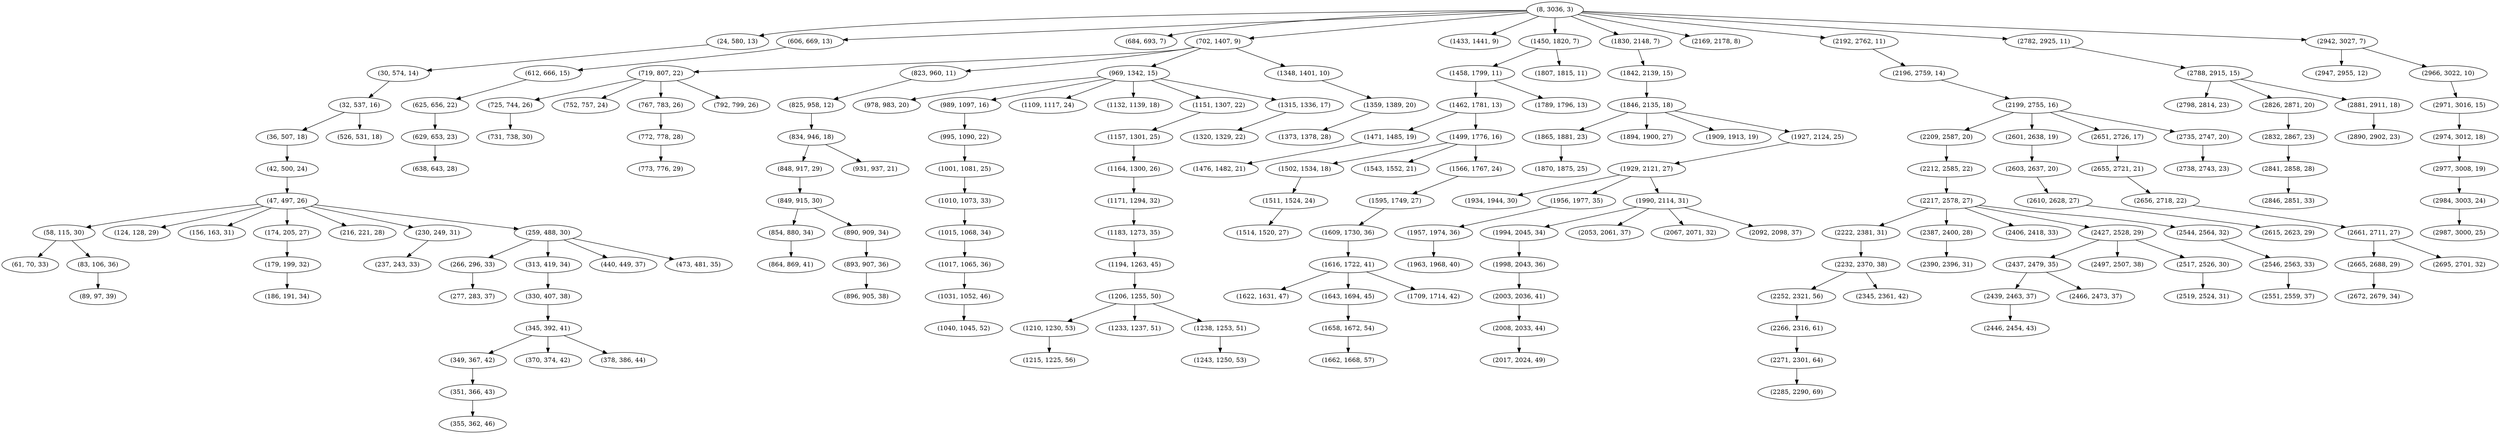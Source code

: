 digraph tree {
    "(8, 3036, 3)";
    "(24, 580, 13)";
    "(30, 574, 14)";
    "(32, 537, 16)";
    "(36, 507, 18)";
    "(42, 500, 24)";
    "(47, 497, 26)";
    "(58, 115, 30)";
    "(61, 70, 33)";
    "(83, 106, 36)";
    "(89, 97, 39)";
    "(124, 128, 29)";
    "(156, 163, 31)";
    "(174, 205, 27)";
    "(179, 199, 32)";
    "(186, 191, 34)";
    "(216, 221, 28)";
    "(230, 249, 31)";
    "(237, 243, 33)";
    "(259, 488, 30)";
    "(266, 296, 33)";
    "(277, 283, 37)";
    "(313, 419, 34)";
    "(330, 407, 38)";
    "(345, 392, 41)";
    "(349, 367, 42)";
    "(351, 366, 43)";
    "(355, 362, 46)";
    "(370, 374, 42)";
    "(378, 386, 44)";
    "(440, 449, 37)";
    "(473, 481, 35)";
    "(526, 531, 18)";
    "(606, 669, 13)";
    "(612, 666, 15)";
    "(625, 656, 22)";
    "(629, 653, 23)";
    "(638, 643, 28)";
    "(684, 693, 7)";
    "(702, 1407, 9)";
    "(719, 807, 22)";
    "(725, 744, 26)";
    "(731, 738, 30)";
    "(752, 757, 24)";
    "(767, 783, 26)";
    "(772, 778, 28)";
    "(773, 776, 29)";
    "(792, 799, 26)";
    "(823, 960, 11)";
    "(825, 958, 12)";
    "(834, 946, 18)";
    "(848, 917, 29)";
    "(849, 915, 30)";
    "(854, 880, 34)";
    "(864, 869, 41)";
    "(890, 909, 34)";
    "(893, 907, 36)";
    "(896, 905, 38)";
    "(931, 937, 21)";
    "(969, 1342, 15)";
    "(978, 983, 20)";
    "(989, 1097, 16)";
    "(995, 1090, 22)";
    "(1001, 1081, 25)";
    "(1010, 1073, 33)";
    "(1015, 1068, 34)";
    "(1017, 1065, 36)";
    "(1031, 1052, 46)";
    "(1040, 1045, 52)";
    "(1109, 1117, 24)";
    "(1132, 1139, 18)";
    "(1151, 1307, 22)";
    "(1157, 1301, 25)";
    "(1164, 1300, 26)";
    "(1171, 1294, 32)";
    "(1183, 1273, 35)";
    "(1194, 1263, 45)";
    "(1206, 1255, 50)";
    "(1210, 1230, 53)";
    "(1215, 1225, 56)";
    "(1233, 1237, 51)";
    "(1238, 1253, 51)";
    "(1243, 1250, 53)";
    "(1315, 1336, 17)";
    "(1320, 1329, 22)";
    "(1348, 1401, 10)";
    "(1359, 1389, 20)";
    "(1373, 1378, 28)";
    "(1433, 1441, 9)";
    "(1450, 1820, 7)";
    "(1458, 1799, 11)";
    "(1462, 1781, 13)";
    "(1471, 1485, 19)";
    "(1476, 1482, 21)";
    "(1499, 1776, 16)";
    "(1502, 1534, 18)";
    "(1511, 1524, 24)";
    "(1514, 1520, 27)";
    "(1543, 1552, 21)";
    "(1566, 1767, 24)";
    "(1595, 1749, 27)";
    "(1609, 1730, 36)";
    "(1616, 1722, 41)";
    "(1622, 1631, 47)";
    "(1643, 1694, 45)";
    "(1658, 1672, 54)";
    "(1662, 1668, 57)";
    "(1709, 1714, 42)";
    "(1789, 1796, 13)";
    "(1807, 1815, 11)";
    "(1830, 2148, 7)";
    "(1842, 2139, 15)";
    "(1846, 2135, 18)";
    "(1865, 1881, 23)";
    "(1870, 1875, 25)";
    "(1894, 1900, 27)";
    "(1909, 1913, 19)";
    "(1927, 2124, 25)";
    "(1929, 2121, 27)";
    "(1934, 1944, 30)";
    "(1956, 1977, 35)";
    "(1957, 1974, 36)";
    "(1963, 1968, 40)";
    "(1990, 2114, 31)";
    "(1994, 2045, 34)";
    "(1998, 2043, 36)";
    "(2003, 2036, 41)";
    "(2008, 2033, 44)";
    "(2017, 2024, 49)";
    "(2053, 2061, 37)";
    "(2067, 2071, 32)";
    "(2092, 2098, 37)";
    "(2169, 2178, 8)";
    "(2192, 2762, 11)";
    "(2196, 2759, 14)";
    "(2199, 2755, 16)";
    "(2209, 2587, 20)";
    "(2212, 2585, 22)";
    "(2217, 2578, 27)";
    "(2222, 2381, 31)";
    "(2232, 2370, 38)";
    "(2252, 2321, 56)";
    "(2266, 2316, 61)";
    "(2271, 2301, 64)";
    "(2285, 2290, 69)";
    "(2345, 2361, 42)";
    "(2387, 2400, 28)";
    "(2390, 2396, 31)";
    "(2406, 2418, 33)";
    "(2427, 2528, 29)";
    "(2437, 2479, 35)";
    "(2439, 2463, 37)";
    "(2446, 2454, 43)";
    "(2466, 2473, 37)";
    "(2497, 2507, 38)";
    "(2517, 2526, 30)";
    "(2519, 2524, 31)";
    "(2544, 2564, 32)";
    "(2546, 2563, 33)";
    "(2551, 2559, 37)";
    "(2601, 2638, 19)";
    "(2603, 2637, 20)";
    "(2610, 2628, 27)";
    "(2615, 2623, 29)";
    "(2651, 2726, 17)";
    "(2655, 2721, 21)";
    "(2656, 2718, 22)";
    "(2661, 2711, 27)";
    "(2665, 2688, 29)";
    "(2672, 2679, 34)";
    "(2695, 2701, 32)";
    "(2735, 2747, 20)";
    "(2738, 2743, 23)";
    "(2782, 2925, 11)";
    "(2788, 2915, 15)";
    "(2798, 2814, 23)";
    "(2826, 2871, 20)";
    "(2832, 2867, 23)";
    "(2841, 2858, 28)";
    "(2846, 2851, 33)";
    "(2881, 2911, 18)";
    "(2890, 2902, 23)";
    "(2942, 3027, 7)";
    "(2947, 2955, 12)";
    "(2966, 3022, 10)";
    "(2971, 3016, 15)";
    "(2974, 3012, 18)";
    "(2977, 3008, 19)";
    "(2984, 3003, 24)";
    "(2987, 3000, 25)";
    "(8, 3036, 3)" -> "(24, 580, 13)";
    "(8, 3036, 3)" -> "(606, 669, 13)";
    "(8, 3036, 3)" -> "(684, 693, 7)";
    "(8, 3036, 3)" -> "(702, 1407, 9)";
    "(8, 3036, 3)" -> "(1433, 1441, 9)";
    "(8, 3036, 3)" -> "(1450, 1820, 7)";
    "(8, 3036, 3)" -> "(1830, 2148, 7)";
    "(8, 3036, 3)" -> "(2169, 2178, 8)";
    "(8, 3036, 3)" -> "(2192, 2762, 11)";
    "(8, 3036, 3)" -> "(2782, 2925, 11)";
    "(8, 3036, 3)" -> "(2942, 3027, 7)";
    "(24, 580, 13)" -> "(30, 574, 14)";
    "(30, 574, 14)" -> "(32, 537, 16)";
    "(32, 537, 16)" -> "(36, 507, 18)";
    "(32, 537, 16)" -> "(526, 531, 18)";
    "(36, 507, 18)" -> "(42, 500, 24)";
    "(42, 500, 24)" -> "(47, 497, 26)";
    "(47, 497, 26)" -> "(58, 115, 30)";
    "(47, 497, 26)" -> "(124, 128, 29)";
    "(47, 497, 26)" -> "(156, 163, 31)";
    "(47, 497, 26)" -> "(174, 205, 27)";
    "(47, 497, 26)" -> "(216, 221, 28)";
    "(47, 497, 26)" -> "(230, 249, 31)";
    "(47, 497, 26)" -> "(259, 488, 30)";
    "(58, 115, 30)" -> "(61, 70, 33)";
    "(58, 115, 30)" -> "(83, 106, 36)";
    "(83, 106, 36)" -> "(89, 97, 39)";
    "(174, 205, 27)" -> "(179, 199, 32)";
    "(179, 199, 32)" -> "(186, 191, 34)";
    "(230, 249, 31)" -> "(237, 243, 33)";
    "(259, 488, 30)" -> "(266, 296, 33)";
    "(259, 488, 30)" -> "(313, 419, 34)";
    "(259, 488, 30)" -> "(440, 449, 37)";
    "(259, 488, 30)" -> "(473, 481, 35)";
    "(266, 296, 33)" -> "(277, 283, 37)";
    "(313, 419, 34)" -> "(330, 407, 38)";
    "(330, 407, 38)" -> "(345, 392, 41)";
    "(345, 392, 41)" -> "(349, 367, 42)";
    "(345, 392, 41)" -> "(370, 374, 42)";
    "(345, 392, 41)" -> "(378, 386, 44)";
    "(349, 367, 42)" -> "(351, 366, 43)";
    "(351, 366, 43)" -> "(355, 362, 46)";
    "(606, 669, 13)" -> "(612, 666, 15)";
    "(612, 666, 15)" -> "(625, 656, 22)";
    "(625, 656, 22)" -> "(629, 653, 23)";
    "(629, 653, 23)" -> "(638, 643, 28)";
    "(702, 1407, 9)" -> "(719, 807, 22)";
    "(702, 1407, 9)" -> "(823, 960, 11)";
    "(702, 1407, 9)" -> "(969, 1342, 15)";
    "(702, 1407, 9)" -> "(1348, 1401, 10)";
    "(719, 807, 22)" -> "(725, 744, 26)";
    "(719, 807, 22)" -> "(752, 757, 24)";
    "(719, 807, 22)" -> "(767, 783, 26)";
    "(719, 807, 22)" -> "(792, 799, 26)";
    "(725, 744, 26)" -> "(731, 738, 30)";
    "(767, 783, 26)" -> "(772, 778, 28)";
    "(772, 778, 28)" -> "(773, 776, 29)";
    "(823, 960, 11)" -> "(825, 958, 12)";
    "(825, 958, 12)" -> "(834, 946, 18)";
    "(834, 946, 18)" -> "(848, 917, 29)";
    "(834, 946, 18)" -> "(931, 937, 21)";
    "(848, 917, 29)" -> "(849, 915, 30)";
    "(849, 915, 30)" -> "(854, 880, 34)";
    "(849, 915, 30)" -> "(890, 909, 34)";
    "(854, 880, 34)" -> "(864, 869, 41)";
    "(890, 909, 34)" -> "(893, 907, 36)";
    "(893, 907, 36)" -> "(896, 905, 38)";
    "(969, 1342, 15)" -> "(978, 983, 20)";
    "(969, 1342, 15)" -> "(989, 1097, 16)";
    "(969, 1342, 15)" -> "(1109, 1117, 24)";
    "(969, 1342, 15)" -> "(1132, 1139, 18)";
    "(969, 1342, 15)" -> "(1151, 1307, 22)";
    "(969, 1342, 15)" -> "(1315, 1336, 17)";
    "(989, 1097, 16)" -> "(995, 1090, 22)";
    "(995, 1090, 22)" -> "(1001, 1081, 25)";
    "(1001, 1081, 25)" -> "(1010, 1073, 33)";
    "(1010, 1073, 33)" -> "(1015, 1068, 34)";
    "(1015, 1068, 34)" -> "(1017, 1065, 36)";
    "(1017, 1065, 36)" -> "(1031, 1052, 46)";
    "(1031, 1052, 46)" -> "(1040, 1045, 52)";
    "(1151, 1307, 22)" -> "(1157, 1301, 25)";
    "(1157, 1301, 25)" -> "(1164, 1300, 26)";
    "(1164, 1300, 26)" -> "(1171, 1294, 32)";
    "(1171, 1294, 32)" -> "(1183, 1273, 35)";
    "(1183, 1273, 35)" -> "(1194, 1263, 45)";
    "(1194, 1263, 45)" -> "(1206, 1255, 50)";
    "(1206, 1255, 50)" -> "(1210, 1230, 53)";
    "(1206, 1255, 50)" -> "(1233, 1237, 51)";
    "(1206, 1255, 50)" -> "(1238, 1253, 51)";
    "(1210, 1230, 53)" -> "(1215, 1225, 56)";
    "(1238, 1253, 51)" -> "(1243, 1250, 53)";
    "(1315, 1336, 17)" -> "(1320, 1329, 22)";
    "(1348, 1401, 10)" -> "(1359, 1389, 20)";
    "(1359, 1389, 20)" -> "(1373, 1378, 28)";
    "(1450, 1820, 7)" -> "(1458, 1799, 11)";
    "(1450, 1820, 7)" -> "(1807, 1815, 11)";
    "(1458, 1799, 11)" -> "(1462, 1781, 13)";
    "(1458, 1799, 11)" -> "(1789, 1796, 13)";
    "(1462, 1781, 13)" -> "(1471, 1485, 19)";
    "(1462, 1781, 13)" -> "(1499, 1776, 16)";
    "(1471, 1485, 19)" -> "(1476, 1482, 21)";
    "(1499, 1776, 16)" -> "(1502, 1534, 18)";
    "(1499, 1776, 16)" -> "(1543, 1552, 21)";
    "(1499, 1776, 16)" -> "(1566, 1767, 24)";
    "(1502, 1534, 18)" -> "(1511, 1524, 24)";
    "(1511, 1524, 24)" -> "(1514, 1520, 27)";
    "(1566, 1767, 24)" -> "(1595, 1749, 27)";
    "(1595, 1749, 27)" -> "(1609, 1730, 36)";
    "(1609, 1730, 36)" -> "(1616, 1722, 41)";
    "(1616, 1722, 41)" -> "(1622, 1631, 47)";
    "(1616, 1722, 41)" -> "(1643, 1694, 45)";
    "(1616, 1722, 41)" -> "(1709, 1714, 42)";
    "(1643, 1694, 45)" -> "(1658, 1672, 54)";
    "(1658, 1672, 54)" -> "(1662, 1668, 57)";
    "(1830, 2148, 7)" -> "(1842, 2139, 15)";
    "(1842, 2139, 15)" -> "(1846, 2135, 18)";
    "(1846, 2135, 18)" -> "(1865, 1881, 23)";
    "(1846, 2135, 18)" -> "(1894, 1900, 27)";
    "(1846, 2135, 18)" -> "(1909, 1913, 19)";
    "(1846, 2135, 18)" -> "(1927, 2124, 25)";
    "(1865, 1881, 23)" -> "(1870, 1875, 25)";
    "(1927, 2124, 25)" -> "(1929, 2121, 27)";
    "(1929, 2121, 27)" -> "(1934, 1944, 30)";
    "(1929, 2121, 27)" -> "(1956, 1977, 35)";
    "(1929, 2121, 27)" -> "(1990, 2114, 31)";
    "(1956, 1977, 35)" -> "(1957, 1974, 36)";
    "(1957, 1974, 36)" -> "(1963, 1968, 40)";
    "(1990, 2114, 31)" -> "(1994, 2045, 34)";
    "(1990, 2114, 31)" -> "(2053, 2061, 37)";
    "(1990, 2114, 31)" -> "(2067, 2071, 32)";
    "(1990, 2114, 31)" -> "(2092, 2098, 37)";
    "(1994, 2045, 34)" -> "(1998, 2043, 36)";
    "(1998, 2043, 36)" -> "(2003, 2036, 41)";
    "(2003, 2036, 41)" -> "(2008, 2033, 44)";
    "(2008, 2033, 44)" -> "(2017, 2024, 49)";
    "(2192, 2762, 11)" -> "(2196, 2759, 14)";
    "(2196, 2759, 14)" -> "(2199, 2755, 16)";
    "(2199, 2755, 16)" -> "(2209, 2587, 20)";
    "(2199, 2755, 16)" -> "(2601, 2638, 19)";
    "(2199, 2755, 16)" -> "(2651, 2726, 17)";
    "(2199, 2755, 16)" -> "(2735, 2747, 20)";
    "(2209, 2587, 20)" -> "(2212, 2585, 22)";
    "(2212, 2585, 22)" -> "(2217, 2578, 27)";
    "(2217, 2578, 27)" -> "(2222, 2381, 31)";
    "(2217, 2578, 27)" -> "(2387, 2400, 28)";
    "(2217, 2578, 27)" -> "(2406, 2418, 33)";
    "(2217, 2578, 27)" -> "(2427, 2528, 29)";
    "(2217, 2578, 27)" -> "(2544, 2564, 32)";
    "(2222, 2381, 31)" -> "(2232, 2370, 38)";
    "(2232, 2370, 38)" -> "(2252, 2321, 56)";
    "(2232, 2370, 38)" -> "(2345, 2361, 42)";
    "(2252, 2321, 56)" -> "(2266, 2316, 61)";
    "(2266, 2316, 61)" -> "(2271, 2301, 64)";
    "(2271, 2301, 64)" -> "(2285, 2290, 69)";
    "(2387, 2400, 28)" -> "(2390, 2396, 31)";
    "(2427, 2528, 29)" -> "(2437, 2479, 35)";
    "(2427, 2528, 29)" -> "(2497, 2507, 38)";
    "(2427, 2528, 29)" -> "(2517, 2526, 30)";
    "(2437, 2479, 35)" -> "(2439, 2463, 37)";
    "(2437, 2479, 35)" -> "(2466, 2473, 37)";
    "(2439, 2463, 37)" -> "(2446, 2454, 43)";
    "(2517, 2526, 30)" -> "(2519, 2524, 31)";
    "(2544, 2564, 32)" -> "(2546, 2563, 33)";
    "(2546, 2563, 33)" -> "(2551, 2559, 37)";
    "(2601, 2638, 19)" -> "(2603, 2637, 20)";
    "(2603, 2637, 20)" -> "(2610, 2628, 27)";
    "(2610, 2628, 27)" -> "(2615, 2623, 29)";
    "(2651, 2726, 17)" -> "(2655, 2721, 21)";
    "(2655, 2721, 21)" -> "(2656, 2718, 22)";
    "(2656, 2718, 22)" -> "(2661, 2711, 27)";
    "(2661, 2711, 27)" -> "(2665, 2688, 29)";
    "(2661, 2711, 27)" -> "(2695, 2701, 32)";
    "(2665, 2688, 29)" -> "(2672, 2679, 34)";
    "(2735, 2747, 20)" -> "(2738, 2743, 23)";
    "(2782, 2925, 11)" -> "(2788, 2915, 15)";
    "(2788, 2915, 15)" -> "(2798, 2814, 23)";
    "(2788, 2915, 15)" -> "(2826, 2871, 20)";
    "(2788, 2915, 15)" -> "(2881, 2911, 18)";
    "(2826, 2871, 20)" -> "(2832, 2867, 23)";
    "(2832, 2867, 23)" -> "(2841, 2858, 28)";
    "(2841, 2858, 28)" -> "(2846, 2851, 33)";
    "(2881, 2911, 18)" -> "(2890, 2902, 23)";
    "(2942, 3027, 7)" -> "(2947, 2955, 12)";
    "(2942, 3027, 7)" -> "(2966, 3022, 10)";
    "(2966, 3022, 10)" -> "(2971, 3016, 15)";
    "(2971, 3016, 15)" -> "(2974, 3012, 18)";
    "(2974, 3012, 18)" -> "(2977, 3008, 19)";
    "(2977, 3008, 19)" -> "(2984, 3003, 24)";
    "(2984, 3003, 24)" -> "(2987, 3000, 25)";
}
